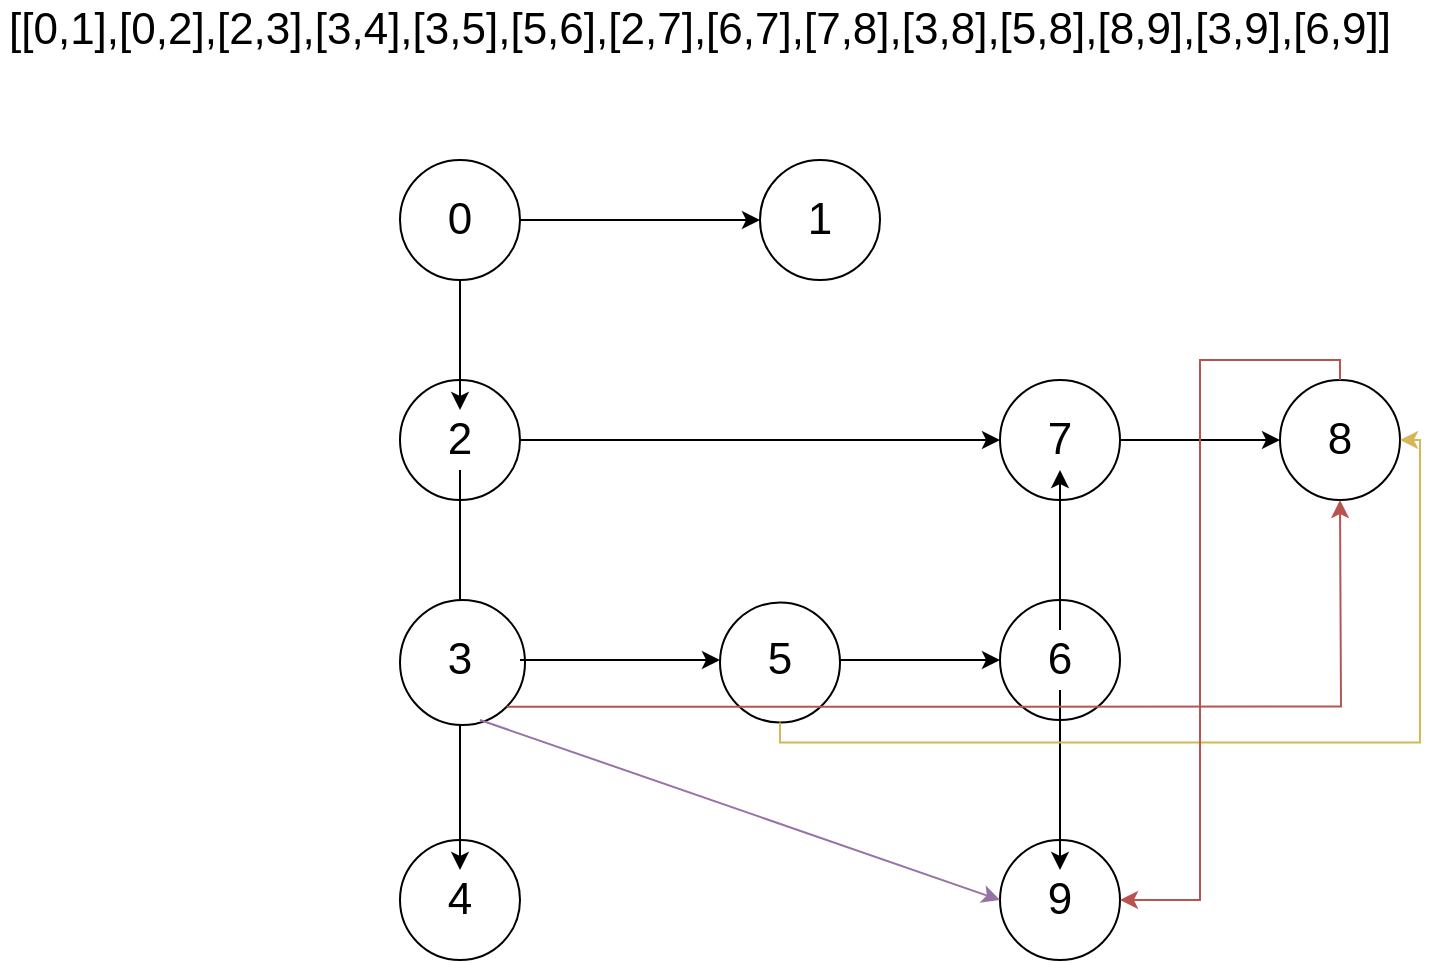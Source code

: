 <mxfile version="21.0.2" type="github"><diagram id="zSmLxx8aBMfxyJzAMv5f" name="第 1 页"><mxGraphModel dx="1434" dy="704" grid="1" gridSize="10" guides="1" tooltips="1" connect="1" arrows="1" fold="1" page="1" pageScale="1" pageWidth="827" pageHeight="3169" math="0" shadow="0"><root><mxCell id="0"/><mxCell id="1" parent="0"/><mxCell id="RoxqiaxIG3euoWtshmLt-1" value="[[0,1],[0,2],[2,3],[3,4],[3,5],[5,6],[2,7],[6,7],[7,8],[3,8],[5,8],[8,9],[3,9],[6,9]]" style="text;html=1;strokeColor=none;fillColor=none;align=center;verticalAlign=middle;whiteSpace=wrap;rounded=0;fontSize=22;" vertex="1" parent="1"><mxGeometry x="80" y="50" width="700" height="30" as="geometry"/></mxCell><mxCell id="RoxqiaxIG3euoWtshmLt-5" value="" style="group" vertex="1" connectable="0" parent="1"><mxGeometry x="280" y="130" width="60" height="60" as="geometry"/></mxCell><mxCell id="RoxqiaxIG3euoWtshmLt-2" value="" style="ellipse;whiteSpace=wrap;html=1;aspect=fixed;" vertex="1" parent="RoxqiaxIG3euoWtshmLt-5"><mxGeometry width="60" height="60" as="geometry"/></mxCell><mxCell id="RoxqiaxIG3euoWtshmLt-3" value="0" style="text;html=1;strokeColor=none;fillColor=none;align=center;verticalAlign=middle;whiteSpace=wrap;rounded=0;fontSize=22;" vertex="1" parent="RoxqiaxIG3euoWtshmLt-5"><mxGeometry y="15" width="60" height="30" as="geometry"/></mxCell><mxCell id="RoxqiaxIG3euoWtshmLt-7" value="" style="group" vertex="1" connectable="0" parent="1"><mxGeometry x="460" y="130" width="60" height="60" as="geometry"/></mxCell><mxCell id="RoxqiaxIG3euoWtshmLt-8" value="" style="ellipse;whiteSpace=wrap;html=1;aspect=fixed;" vertex="1" parent="RoxqiaxIG3euoWtshmLt-7"><mxGeometry width="60" height="60" as="geometry"/></mxCell><mxCell id="RoxqiaxIG3euoWtshmLt-9" value="1" style="text;html=1;strokeColor=none;fillColor=none;align=center;verticalAlign=middle;whiteSpace=wrap;rounded=0;fontSize=22;" vertex="1" parent="RoxqiaxIG3euoWtshmLt-7"><mxGeometry y="15" width="60" height="30" as="geometry"/></mxCell><mxCell id="RoxqiaxIG3euoWtshmLt-16" value="" style="group" vertex="1" connectable="0" parent="1"><mxGeometry x="280" y="470" width="60" height="60" as="geometry"/></mxCell><mxCell id="RoxqiaxIG3euoWtshmLt-17" value="" style="ellipse;whiteSpace=wrap;html=1;aspect=fixed;" vertex="1" parent="RoxqiaxIG3euoWtshmLt-16"><mxGeometry width="60" height="60" as="geometry"/></mxCell><mxCell id="RoxqiaxIG3euoWtshmLt-18" value="4" style="text;html=1;strokeColor=none;fillColor=none;align=center;verticalAlign=middle;whiteSpace=wrap;rounded=0;fontSize=22;" vertex="1" parent="RoxqiaxIG3euoWtshmLt-16"><mxGeometry y="15" width="60" height="30" as="geometry"/></mxCell><mxCell id="RoxqiaxIG3euoWtshmLt-19" value="" style="group" vertex="1" connectable="0" parent="1"><mxGeometry x="580" y="350" width="60" height="60" as="geometry"/></mxCell><mxCell id="RoxqiaxIG3euoWtshmLt-20" value="" style="ellipse;whiteSpace=wrap;html=1;aspect=fixed;" vertex="1" parent="RoxqiaxIG3euoWtshmLt-19"><mxGeometry width="60" height="60" as="geometry"/></mxCell><mxCell id="RoxqiaxIG3euoWtshmLt-21" value="6" style="text;html=1;strokeColor=none;fillColor=none;align=center;verticalAlign=middle;whiteSpace=wrap;rounded=0;fontSize=22;" vertex="1" parent="RoxqiaxIG3euoWtshmLt-19"><mxGeometry y="15" width="60" height="30" as="geometry"/></mxCell><mxCell id="RoxqiaxIG3euoWtshmLt-22" value="" style="group" vertex="1" connectable="0" parent="1"><mxGeometry x="280" y="240" width="60" height="60" as="geometry"/></mxCell><mxCell id="RoxqiaxIG3euoWtshmLt-23" value="" style="ellipse;whiteSpace=wrap;html=1;aspect=fixed;" vertex="1" parent="RoxqiaxIG3euoWtshmLt-22"><mxGeometry width="60" height="60" as="geometry"/></mxCell><mxCell id="RoxqiaxIG3euoWtshmLt-24" value="2" style="text;html=1;strokeColor=none;fillColor=none;align=center;verticalAlign=middle;whiteSpace=wrap;rounded=0;fontSize=22;" vertex="1" parent="RoxqiaxIG3euoWtshmLt-22"><mxGeometry y="15" width="60" height="30" as="geometry"/></mxCell><mxCell id="RoxqiaxIG3euoWtshmLt-25" value="" style="group" vertex="1" connectable="0" parent="1"><mxGeometry x="580" y="240" width="60" height="60" as="geometry"/></mxCell><mxCell id="RoxqiaxIG3euoWtshmLt-26" value="" style="ellipse;whiteSpace=wrap;html=1;aspect=fixed;" vertex="1" parent="RoxqiaxIG3euoWtshmLt-25"><mxGeometry width="60" height="60" as="geometry"/></mxCell><mxCell id="RoxqiaxIG3euoWtshmLt-27" value="7" style="text;html=1;strokeColor=none;fillColor=none;align=center;verticalAlign=middle;whiteSpace=wrap;rounded=0;fontSize=22;" vertex="1" parent="RoxqiaxIG3euoWtshmLt-25"><mxGeometry y="15" width="60" height="30" as="geometry"/></mxCell><mxCell id="RoxqiaxIG3euoWtshmLt-28" value="" style="group" vertex="1" connectable="0" parent="1"><mxGeometry x="440" y="351.25" width="60" height="60" as="geometry"/></mxCell><mxCell id="RoxqiaxIG3euoWtshmLt-29" value="" style="ellipse;whiteSpace=wrap;html=1;aspect=fixed;" vertex="1" parent="RoxqiaxIG3euoWtshmLt-28"><mxGeometry width="60" height="60" as="geometry"/></mxCell><mxCell id="RoxqiaxIG3euoWtshmLt-30" value="5" style="text;html=1;strokeColor=none;fillColor=none;align=center;verticalAlign=middle;whiteSpace=wrap;rounded=0;fontSize=22;" vertex="1" parent="RoxqiaxIG3euoWtshmLt-28"><mxGeometry y="13.75" width="60" height="30" as="geometry"/></mxCell><mxCell id="RoxqiaxIG3euoWtshmLt-54" value="" style="group" vertex="1" connectable="0" parent="1"><mxGeometry x="580" y="470" width="60" height="60" as="geometry"/></mxCell><mxCell id="RoxqiaxIG3euoWtshmLt-55" value="" style="ellipse;whiteSpace=wrap;html=1;aspect=fixed;" vertex="1" parent="RoxqiaxIG3euoWtshmLt-54"><mxGeometry width="60" height="60" as="geometry"/></mxCell><mxCell id="RoxqiaxIG3euoWtshmLt-56" value="9" style="text;html=1;strokeColor=none;fillColor=none;align=center;verticalAlign=middle;whiteSpace=wrap;rounded=0;fontSize=22;" vertex="1" parent="RoxqiaxIG3euoWtshmLt-54"><mxGeometry y="15" width="60" height="30" as="geometry"/></mxCell><mxCell id="RoxqiaxIG3euoWtshmLt-62" value="" style="edgeStyle=orthogonalEdgeStyle;rounded=0;orthogonalLoop=1;jettySize=auto;html=1;" edge="1" parent="1" source="RoxqiaxIG3euoWtshmLt-12" target="RoxqiaxIG3euoWtshmLt-18"><mxGeometry relative="1" as="geometry"/></mxCell><mxCell id="RoxqiaxIG3euoWtshmLt-13" value="" style="group" vertex="1" connectable="0" parent="1"><mxGeometry x="720" y="240" width="60" height="60" as="geometry"/></mxCell><mxCell id="RoxqiaxIG3euoWtshmLt-14" value="" style="ellipse;whiteSpace=wrap;html=1;aspect=fixed;" vertex="1" parent="RoxqiaxIG3euoWtshmLt-13"><mxGeometry width="60" height="60" as="geometry"/></mxCell><mxCell id="RoxqiaxIG3euoWtshmLt-15" value="8" style="text;html=1;strokeColor=none;fillColor=none;align=center;verticalAlign=middle;whiteSpace=wrap;rounded=0;fontSize=22;" vertex="1" parent="RoxqiaxIG3euoWtshmLt-13"><mxGeometry y="15" width="60" height="30" as="geometry"/></mxCell><mxCell id="RoxqiaxIG3euoWtshmLt-59" value="" style="edgeStyle=orthogonalEdgeStyle;rounded=0;orthogonalLoop=1;jettySize=auto;html=1;" edge="1" parent="1" source="RoxqiaxIG3euoWtshmLt-3" target="RoxqiaxIG3euoWtshmLt-9"><mxGeometry relative="1" as="geometry"/></mxCell><mxCell id="RoxqiaxIG3euoWtshmLt-60" value="" style="edgeStyle=orthogonalEdgeStyle;rounded=0;orthogonalLoop=1;jettySize=auto;html=1;" edge="1" parent="1" source="RoxqiaxIG3euoWtshmLt-2" target="RoxqiaxIG3euoWtshmLt-24"><mxGeometry relative="1" as="geometry"/></mxCell><mxCell id="RoxqiaxIG3euoWtshmLt-61" value="" style="edgeStyle=orthogonalEdgeStyle;rounded=0;orthogonalLoop=1;jettySize=auto;html=1;" edge="1" parent="1" source="RoxqiaxIG3euoWtshmLt-24" target="RoxqiaxIG3euoWtshmLt-12"><mxGeometry relative="1" as="geometry"/></mxCell><mxCell id="RoxqiaxIG3euoWtshmLt-64" value="" style="edgeStyle=orthogonalEdgeStyle;rounded=0;orthogonalLoop=1;jettySize=auto;html=1;" edge="1" parent="1" source="RoxqiaxIG3euoWtshmLt-30" target="RoxqiaxIG3euoWtshmLt-21"><mxGeometry relative="1" as="geometry"/></mxCell><mxCell id="RoxqiaxIG3euoWtshmLt-65" value="" style="edgeStyle=orthogonalEdgeStyle;rounded=0;orthogonalLoop=1;jettySize=auto;html=1;" edge="1" parent="1" source="RoxqiaxIG3euoWtshmLt-24" target="RoxqiaxIG3euoWtshmLt-27"><mxGeometry relative="1" as="geometry"/></mxCell><mxCell id="RoxqiaxIG3euoWtshmLt-67" value="" style="group" vertex="1" connectable="0" parent="1"><mxGeometry x="280" y="350" width="62.5" height="62.5" as="geometry"/></mxCell><mxCell id="RoxqiaxIG3euoWtshmLt-11" value="" style="ellipse;whiteSpace=wrap;html=1;aspect=fixed;" vertex="1" parent="RoxqiaxIG3euoWtshmLt-67"><mxGeometry width="62.5" height="62.5" as="geometry"/></mxCell><mxCell id="RoxqiaxIG3euoWtshmLt-12" value="3" style="text;html=1;strokeColor=none;fillColor=none;align=center;verticalAlign=middle;whiteSpace=wrap;rounded=0;fontSize=22;" vertex="1" parent="RoxqiaxIG3euoWtshmLt-67"><mxGeometry y="15" width="60" height="30" as="geometry"/></mxCell><mxCell id="RoxqiaxIG3euoWtshmLt-68" value="" style="edgeStyle=orthogonalEdgeStyle;rounded=0;orthogonalLoop=1;jettySize=auto;html=1;" edge="1" parent="1" source="RoxqiaxIG3euoWtshmLt-12" target="RoxqiaxIG3euoWtshmLt-30"><mxGeometry relative="1" as="geometry"/></mxCell><mxCell id="RoxqiaxIG3euoWtshmLt-69" value="" style="edgeStyle=orthogonalEdgeStyle;rounded=0;orthogonalLoop=1;jettySize=auto;html=1;" edge="1" parent="1" source="RoxqiaxIG3euoWtshmLt-21" target="RoxqiaxIG3euoWtshmLt-27"><mxGeometry relative="1" as="geometry"/></mxCell><mxCell id="RoxqiaxIG3euoWtshmLt-70" value="" style="edgeStyle=orthogonalEdgeStyle;rounded=0;orthogonalLoop=1;jettySize=auto;html=1;" edge="1" parent="1" source="RoxqiaxIG3euoWtshmLt-27" target="RoxqiaxIG3euoWtshmLt-15"><mxGeometry relative="1" as="geometry"/></mxCell><mxCell id="RoxqiaxIG3euoWtshmLt-71" value="" style="edgeStyle=orthogonalEdgeStyle;rounded=0;orthogonalLoop=1;jettySize=auto;html=1;" edge="1" parent="1" source="RoxqiaxIG3euoWtshmLt-21" target="RoxqiaxIG3euoWtshmLt-56"><mxGeometry relative="1" as="geometry"/></mxCell><mxCell id="RoxqiaxIG3euoWtshmLt-72" value="" style="endArrow=classic;html=1;rounded=0;exitX=1;exitY=1;exitDx=0;exitDy=0;edgeStyle=orthogonalEdgeStyle;fillColor=#f8cecc;strokeColor=#b85450;" edge="1" parent="1" source="RoxqiaxIG3euoWtshmLt-11"><mxGeometry width="50" height="50" relative="1" as="geometry"><mxPoint x="390" y="320" as="sourcePoint"/><mxPoint x="750" y="300" as="targetPoint"/></mxGeometry></mxCell><mxCell id="RoxqiaxIG3euoWtshmLt-73" value="" style="endArrow=classic;html=1;rounded=0;exitX=0.5;exitY=1;exitDx=0;exitDy=0;entryX=1;entryY=0.5;entryDx=0;entryDy=0;edgeStyle=orthogonalEdgeStyle;fillColor=#fff2cc;strokeColor=#d6b656;" edge="1" parent="1" source="RoxqiaxIG3euoWtshmLt-29" target="RoxqiaxIG3euoWtshmLt-15"><mxGeometry width="50" height="50" relative="1" as="geometry"><mxPoint x="390" y="320" as="sourcePoint"/><mxPoint x="440" y="270" as="targetPoint"/></mxGeometry></mxCell><mxCell id="RoxqiaxIG3euoWtshmLt-74" value="" style="endArrow=classic;html=1;rounded=0;exitX=0.5;exitY=0;exitDx=0;exitDy=0;entryX=1;entryY=0.5;entryDx=0;entryDy=0;edgeStyle=orthogonalEdgeStyle;fillColor=#f8cecc;strokeColor=#b85450;" edge="1" parent="1" source="RoxqiaxIG3euoWtshmLt-14" target="RoxqiaxIG3euoWtshmLt-56"><mxGeometry width="50" height="50" relative="1" as="geometry"><mxPoint x="390" y="320" as="sourcePoint"/><mxPoint x="440" y="270" as="targetPoint"/></mxGeometry></mxCell><mxCell id="RoxqiaxIG3euoWtshmLt-75" value="" style="endArrow=classic;html=1;rounded=0;entryX=0;entryY=0.5;entryDx=0;entryDy=0;fillColor=#e1d5e7;strokeColor=#9673a6;" edge="1" parent="1" target="RoxqiaxIG3euoWtshmLt-56"><mxGeometry width="50" height="50" relative="1" as="geometry"><mxPoint x="320" y="410" as="sourcePoint"/><mxPoint x="440" y="270" as="targetPoint"/></mxGeometry></mxCell></root></mxGraphModel></diagram></mxfile>